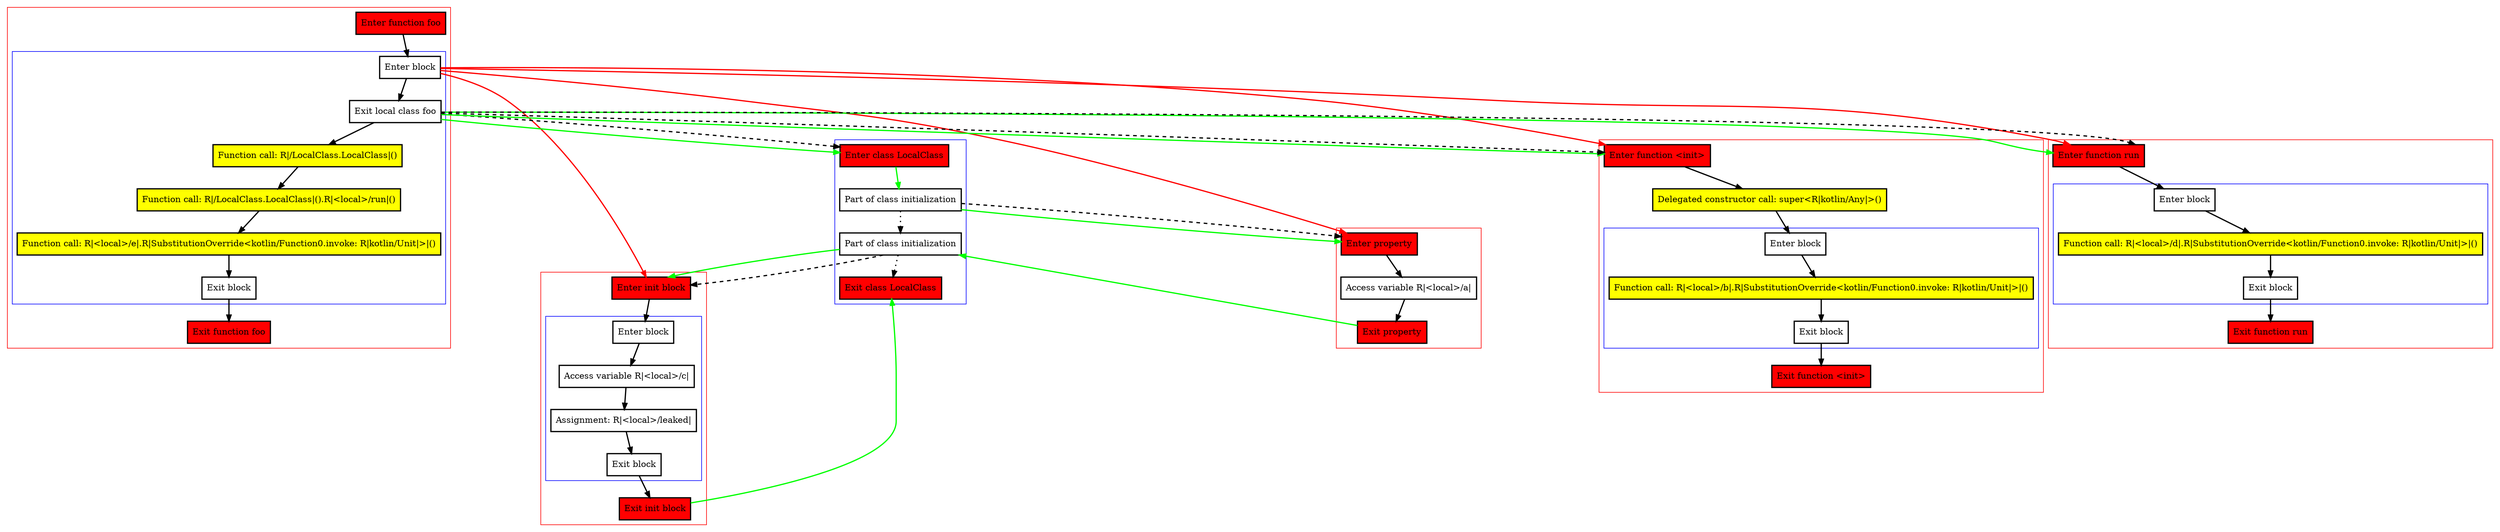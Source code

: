 digraph inLocalClass_kt {
    graph [nodesep=3]
    node [shape=box penwidth=2]
    edge [penwidth=2]

    subgraph cluster_0 {
        color=red
        0 [label="Enter function foo" style="filled" fillcolor=red];
        subgraph cluster_1 {
            color=blue
            1 [label="Enter block"];
            2 [label="Exit local class foo"];
            3 [label="Function call: R|/LocalClass.LocalClass|()" style="filled" fillcolor=yellow];
            4 [label="Function call: R|/LocalClass.LocalClass|().R|<local>/run|()" style="filled" fillcolor=yellow];
            5 [label="Function call: R|<local>/e|.R|SubstitutionOverride<kotlin/Function0.invoke: R|kotlin/Unit|>|()" style="filled" fillcolor=yellow];
            6 [label="Exit block"];
        }
        7 [label="Exit function foo" style="filled" fillcolor=red];
    }
    subgraph cluster_2 {
        color=blue
        8 [label="Enter class LocalClass" style="filled" fillcolor=red];
        9 [label="Part of class initialization"];
        10 [label="Part of class initialization"];
        11 [label="Exit class LocalClass" style="filled" fillcolor=red];
    }
    0 -> {1};
    1 -> {2};
    1 -> {12 15 21 27} [color=red];
    2 -> {3};
    2 -> {8 15 27} [color=green];
    2 -> {8 15 27} [style=dashed];
    3 -> {4};
    4 -> {5};
    5 -> {6};
    6 -> {7};
    8 -> {9} [color=green];
    9 -> {12} [color=green];
    9 -> {10} [style=dotted];
    9 -> {12} [style=dashed];
    10 -> {21} [color=green];
    10 -> {11} [style=dotted];
    10 -> {21} [style=dashed];

    subgraph cluster_3 {
        color=red
        12 [label="Enter property" style="filled" fillcolor=red];
        13 [label="Access variable R|<local>/a|"];
        14 [label="Exit property" style="filled" fillcolor=red];
    }
    12 -> {13};
    13 -> {14};
    14 -> {10} [color=green];

    subgraph cluster_4 {
        color=red
        15 [label="Enter function <init>" style="filled" fillcolor=red];
        16 [label="Delegated constructor call: super<R|kotlin/Any|>()" style="filled" fillcolor=yellow];
        subgraph cluster_5 {
            color=blue
            17 [label="Enter block"];
            18 [label="Function call: R|<local>/b|.R|SubstitutionOverride<kotlin/Function0.invoke: R|kotlin/Unit|>|()" style="filled" fillcolor=yellow];
            19 [label="Exit block"];
        }
        20 [label="Exit function <init>" style="filled" fillcolor=red];
    }
    15 -> {16};
    16 -> {17};
    17 -> {18};
    18 -> {19};
    19 -> {20};

    subgraph cluster_6 {
        color=red
        21 [label="Enter init block" style="filled" fillcolor=red];
        subgraph cluster_7 {
            color=blue
            22 [label="Enter block"];
            23 [label="Access variable R|<local>/c|"];
            24 [label="Assignment: R|<local>/leaked|"];
            25 [label="Exit block"];
        }
        26 [label="Exit init block" style="filled" fillcolor=red];
    }
    21 -> {22};
    22 -> {23};
    23 -> {24};
    24 -> {25};
    25 -> {26};
    26 -> {11} [color=green];

    subgraph cluster_8 {
        color=red
        27 [label="Enter function run" style="filled" fillcolor=red];
        subgraph cluster_9 {
            color=blue
            28 [label="Enter block"];
            29 [label="Function call: R|<local>/d|.R|SubstitutionOverride<kotlin/Function0.invoke: R|kotlin/Unit|>|()" style="filled" fillcolor=yellow];
            30 [label="Exit block"];
        }
        31 [label="Exit function run" style="filled" fillcolor=red];
    }
    27 -> {28};
    28 -> {29};
    29 -> {30};
    30 -> {31};

}
